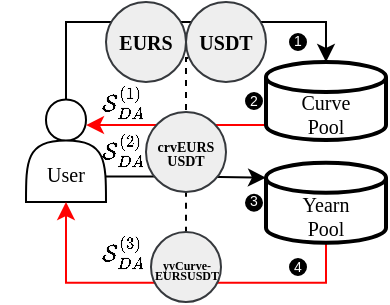 <mxfile version="21.6.8" type="device">
  <diagram id="GUxEJdWFkQ5Y1Z3yI3_n" name="dex_agg_chain">
    <mxGraphModel dx="483" dy="321" grid="1" gridSize="10" guides="1" tooltips="1" connect="1" arrows="1" fold="1" page="1" pageScale="1" pageWidth="100" pageHeight="150" math="1" shadow="0">
      <root>
        <mxCell id="0" />
        <mxCell id="1" parent="0" />
        <mxCell id="bZvmhqit_LieYHjqC5bX-45" style="edgeStyle=orthogonalEdgeStyle;rounded=0;orthogonalLoop=1;jettySize=auto;html=1;exitX=0.5;exitY=0;exitDx=0;exitDy=0;entryX=0.5;entryY=0;entryDx=0;entryDy=0;entryPerimeter=0;" parent="1" source="nBqxjyZSAqmiugvEhESZ-1" target="bZvmhqit_LieYHjqC5bX-1" edge="1">
          <mxGeometry relative="1" as="geometry" />
        </mxCell>
        <mxCell id="bZvmhqit_LieYHjqC5bX-63" style="edgeStyle=orthogonalEdgeStyle;rounded=0;orthogonalLoop=1;jettySize=auto;html=1;exitX=1;exitY=0.75;exitDx=0;exitDy=0;entryX=0;entryY=0;entryDx=0;entryDy=7.5;entryPerimeter=0;strokeColor=#000000;" parent="1" source="nBqxjyZSAqmiugvEhESZ-1" target="6Lm5Y_GZ7VoUYkAefaGX-1" edge="1">
          <mxGeometry relative="1" as="geometry" />
        </mxCell>
        <mxCell id="nBqxjyZSAqmiugvEhESZ-1" value="&lt;font style=&quot;font-size: 10px;&quot;&gt;&lt;br&gt;&lt;font style=&quot;font-size: 10px;&quot;&gt;&lt;br&gt;User&lt;/font&gt;&lt;/font&gt;" style="shape=actor;whiteSpace=wrap;html=1;fontSize=10;fontFamily=Times New Roman;verticalAlign=middle;" parent="1" vertex="1">
          <mxGeometry x="-90" y="48.75" width="40" height="51.25" as="geometry" />
        </mxCell>
        <mxCell id="bZvmhqit_LieYHjqC5bX-64" style="edgeStyle=orthogonalEdgeStyle;rounded=0;orthogonalLoop=1;jettySize=auto;html=1;exitX=0.5;exitY=1;exitDx=0;exitDy=0;exitPerimeter=0;entryX=0.5;entryY=1;entryDx=0;entryDy=0;strokeColor=#FF0000;" parent="1" source="6Lm5Y_GZ7VoUYkAefaGX-1" target="nBqxjyZSAqmiugvEhESZ-1" edge="1">
          <mxGeometry relative="1" as="geometry" />
        </mxCell>
        <mxCell id="6Lm5Y_GZ7VoUYkAefaGX-1" value="Yearn&lt;br&gt;Pool" style="shape=cylinder3;whiteSpace=wrap;html=1;boundedLbl=1;backgroundOutline=1;size=7.5;strokeWidth=2;fontFamily=Times New Roman;fontSize=10;fontStyle=0" parent="1" vertex="1">
          <mxGeometry x="30" y="80.37" width="60" height="40" as="geometry" />
        </mxCell>
        <mxCell id="bZvmhqit_LieYHjqC5bX-62" style="edgeStyle=orthogonalEdgeStyle;rounded=0;orthogonalLoop=1;jettySize=auto;html=1;exitX=0;exitY=1;exitDx=0;exitDy=-7.5;exitPerimeter=0;entryX=0.75;entryY=0.25;entryDx=0;entryDy=0;entryPerimeter=0;strokeColor=#FF0000;" parent="1" source="bZvmhqit_LieYHjqC5bX-1" target="nBqxjyZSAqmiugvEhESZ-1" edge="1">
          <mxGeometry relative="1" as="geometry" />
        </mxCell>
        <mxCell id="bZvmhqit_LieYHjqC5bX-1" value="Curve&lt;br&gt;Pool" style="shape=cylinder3;whiteSpace=wrap;html=1;boundedLbl=1;backgroundOutline=1;size=7.5;strokeWidth=2;fontFamily=Times New Roman;fontStyle=0;fontSize=10;" parent="1" vertex="1">
          <mxGeometry x="30" y="30" width="60" height="39" as="geometry" />
        </mxCell>
        <mxCell id="2SqFd5uKFIkBH42q-k37-2" style="edgeStyle=orthogonalEdgeStyle;rounded=0;orthogonalLoop=1;jettySize=auto;html=1;exitX=1.025;exitY=0.7;exitDx=0;exitDy=0;entryX=0.5;entryY=0;entryDx=0;entryDy=0;dashed=1;endArrow=none;endFill=0;exitPerimeter=0;" parent="1" source="HrbEzT73BOLrerBVjsO3-2" edge="1">
          <mxGeometry relative="1" as="geometry">
            <mxPoint x="-10" y="40" as="sourcePoint" />
            <mxPoint x="-10" y="54.38" as="targetPoint" />
          </mxGeometry>
        </mxCell>
        <mxCell id="2SqFd5uKFIkBH42q-k37-8" style="edgeStyle=orthogonalEdgeStyle;rounded=0;orthogonalLoop=1;jettySize=auto;html=1;exitX=0.5;exitY=1;exitDx=0;exitDy=0;entryX=0.5;entryY=0;entryDx=0;entryDy=0;endArrow=none;endFill=0;dashed=1;" parent="1" target="HrbEzT73BOLrerBVjsO3-4" edge="1">
          <mxGeometry relative="1" as="geometry">
            <mxPoint x="-10" y="94.38" as="sourcePoint" />
            <mxPoint x="-10" y="110" as="targetPoint" />
          </mxGeometry>
        </mxCell>
        <mxCell id="vJIfzhqlRzns5ZVLxd_G-1" value="$$\mathcal{S}_{DA}^{(1)}$$" style="text;html=1;strokeColor=none;fillColor=none;align=center;verticalAlign=middle;whiteSpace=wrap;rounded=0;fontStyle=0;fontSize=10;" parent="1" vertex="1">
          <mxGeometry x="-66" y="34.5" width="50" height="30" as="geometry" />
        </mxCell>
        <mxCell id="ZbXf5vwqpne9N7D1yb6T-1" value="$$\mathcal{S}_{DA}^{(2)}$$" style="text;html=1;strokeColor=none;fillColor=none;align=center;verticalAlign=middle;whiteSpace=wrap;rounded=0;fontSize=10;" parent="1" vertex="1">
          <mxGeometry x="-66" y="59.38" width="50" height="30" as="geometry" />
        </mxCell>
        <mxCell id="2SqFd5uKFIkBH42q-k37-1" value="$$\mathcal{S}_{DA}^{(3)}$$" style="text;html=1;strokeColor=none;fillColor=none;align=center;verticalAlign=middle;whiteSpace=wrap;rounded=0;fontSize=10;" parent="1" vertex="1">
          <mxGeometry x="-66" y="110" width="50" height="30" as="geometry" />
        </mxCell>
        <mxCell id="HrbEzT73BOLrerBVjsO3-1" value="&lt;b style=&quot;font-size: 10px;&quot;&gt;USDT&lt;/b&gt;" style="ellipse;whiteSpace=wrap;html=1;aspect=fixed;labelBackgroundColor=none;labelBorderColor=none;fillColor=#eeeeee;strokeColor=#36393d;fontSize=10;fontFamily=Times New Roman;" parent="1" vertex="1">
          <mxGeometry x="-10" width="40" height="40" as="geometry" />
        </mxCell>
        <mxCell id="HrbEzT73BOLrerBVjsO3-2" value="&lt;b style=&quot;font-size: 10px;&quot;&gt;EURS&lt;/b&gt;" style="ellipse;whiteSpace=wrap;html=1;aspect=fixed;labelBackgroundColor=none;labelBorderColor=none;fillColor=#eeeeee;strokeColor=#36393d;fontSize=10;fontFamily=Times New Roman;" parent="1" vertex="1">
          <mxGeometry x="-50" width="40" height="40" as="geometry" />
        </mxCell>
        <mxCell id="HrbEzT73BOLrerBVjsO3-3" value="&lt;p style=&quot;line-height: 50%;&quot;&gt;&lt;b style=&quot;font-size: 7px;&quot;&gt;crvEURS&lt;br&gt;USDT&lt;/b&gt;&lt;/p&gt;" style="ellipse;whiteSpace=wrap;html=1;aspect=fixed;labelBackgroundColor=none;labelBorderColor=none;fillColor=#eeeeee;strokeColor=#36393d;fontSize=10;fontFamily=Times New Roman;" parent="1" vertex="1">
          <mxGeometry x="-30" y="55" width="40" height="40" as="geometry" />
        </mxCell>
        <mxCell id="HrbEzT73BOLrerBVjsO3-4" value="&lt;p style=&quot;line-height: 40%;&quot;&gt;&lt;span style=&quot;font-size: 6px;&quot;&gt;&lt;b&gt;yvCurve-EURS&lt;/b&gt;&lt;/span&gt;&lt;b style=&quot;font-size: 6px; background-color: initial;&quot;&gt;USDT&lt;/b&gt;&lt;/p&gt;" style="ellipse;whiteSpace=wrap;html=1;aspect=fixed;labelBackgroundColor=none;labelBorderColor=none;fillColor=#eeeeee;strokeColor=#36393d;fontSize=10;fontFamily=Times New Roman;align=center;" parent="1" vertex="1">
          <mxGeometry x="-27.5" y="115" width="35" height="35" as="geometry" />
        </mxCell>
        <mxCell id="MdbKMxWw5slok0ynywjC-1" value="1" style="ellipse;whiteSpace=wrap;html=1;aspect=fixed;fontSize=7;labelBackgroundColor=none;fontColor=#FFFFFF;fillColor=#000000;" vertex="1" parent="1">
          <mxGeometry x="42" y="16" width="8" height="8" as="geometry" />
        </mxCell>
        <mxCell id="MdbKMxWw5slok0ynywjC-2" value="2" style="ellipse;whiteSpace=wrap;html=1;aspect=fixed;fontSize=7;labelBackgroundColor=none;fontColor=#FFFFFF;fillColor=#000000;" vertex="1" parent="1">
          <mxGeometry x="20" y="45.5" width="8" height="8" as="geometry" />
        </mxCell>
        <mxCell id="MdbKMxWw5slok0ynywjC-4" value="4" style="ellipse;whiteSpace=wrap;html=1;aspect=fixed;fontSize=7;labelBackgroundColor=none;fontColor=#FFFFFF;fillColor=#000000;" vertex="1" parent="1">
          <mxGeometry x="42" y="128.5" width="8" height="8" as="geometry" />
        </mxCell>
        <mxCell id="MdbKMxWw5slok0ynywjC-6" value="3" style="ellipse;whiteSpace=wrap;html=1;aspect=fixed;fontSize=7;labelBackgroundColor=none;fontColor=#FFFFFF;fillColor=#000000;" vertex="1" parent="1">
          <mxGeometry x="20" y="96.37" width="8" height="8" as="geometry" />
        </mxCell>
      </root>
    </mxGraphModel>
  </diagram>
</mxfile>
